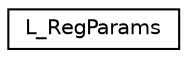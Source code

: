 digraph "Graphical Class Hierarchy"
{
 // LATEX_PDF_SIZE
  edge [fontname="Helvetica",fontsize="10",labelfontname="Helvetica",labelfontsize="10"];
  node [fontname="Helvetica",fontsize="10",shape=record];
  rankdir="LR";
  Node0 [label="L_RegParams",height=0.2,width=0.4,color="black", fillcolor="white", style="filled",URL="$struct_l___reg_params.html",tooltip=" "];
}
